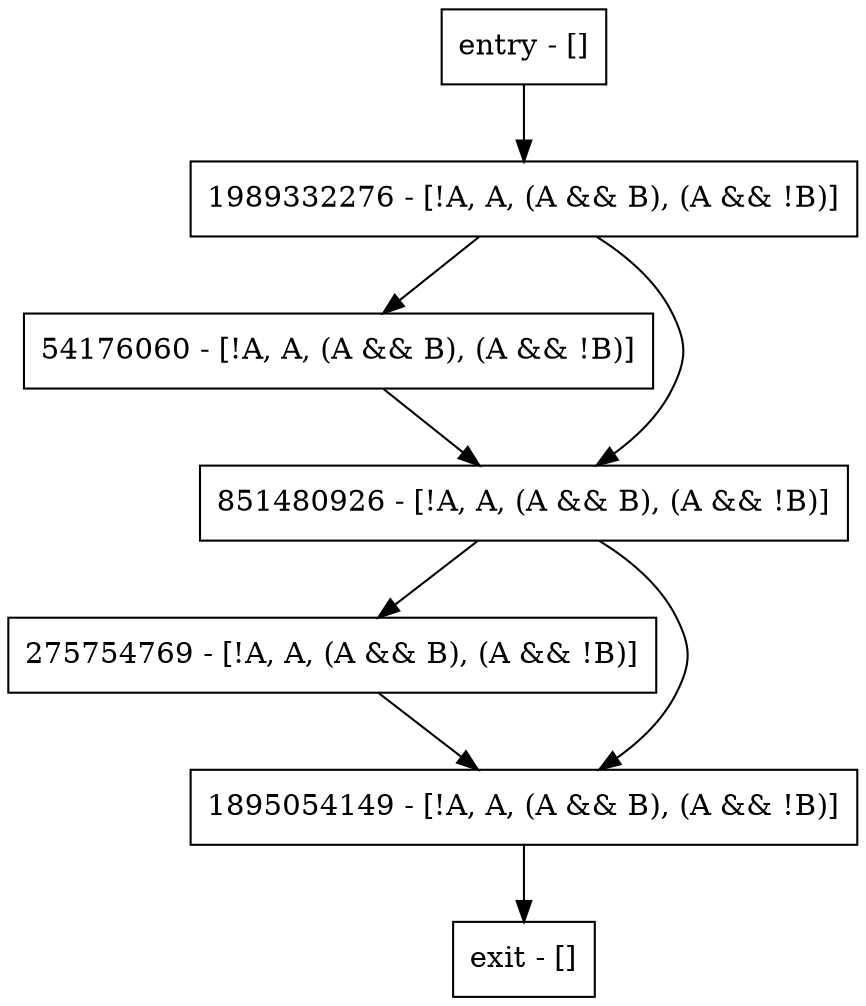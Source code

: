 digraph main {
node [shape=record];
entry [label="entry - []"];
exit [label="exit - []"];
275754769 [label="275754769 - [!A, A, (A && B), (A && !B)]"];
1989332276 [label="1989332276 - [!A, A, (A && B), (A && !B)]"];
54176060 [label="54176060 - [!A, A, (A && B), (A && !B)]"];
851480926 [label="851480926 - [!A, A, (A && B), (A && !B)]"];
1895054149 [label="1895054149 - [!A, A, (A && B), (A && !B)]"];
entry;
exit;
entry -> 1989332276;
275754769 -> 1895054149;
1989332276 -> 54176060;
1989332276 -> 851480926;
54176060 -> 851480926;
851480926 -> 275754769;
851480926 -> 1895054149;
1895054149 -> exit;
}
